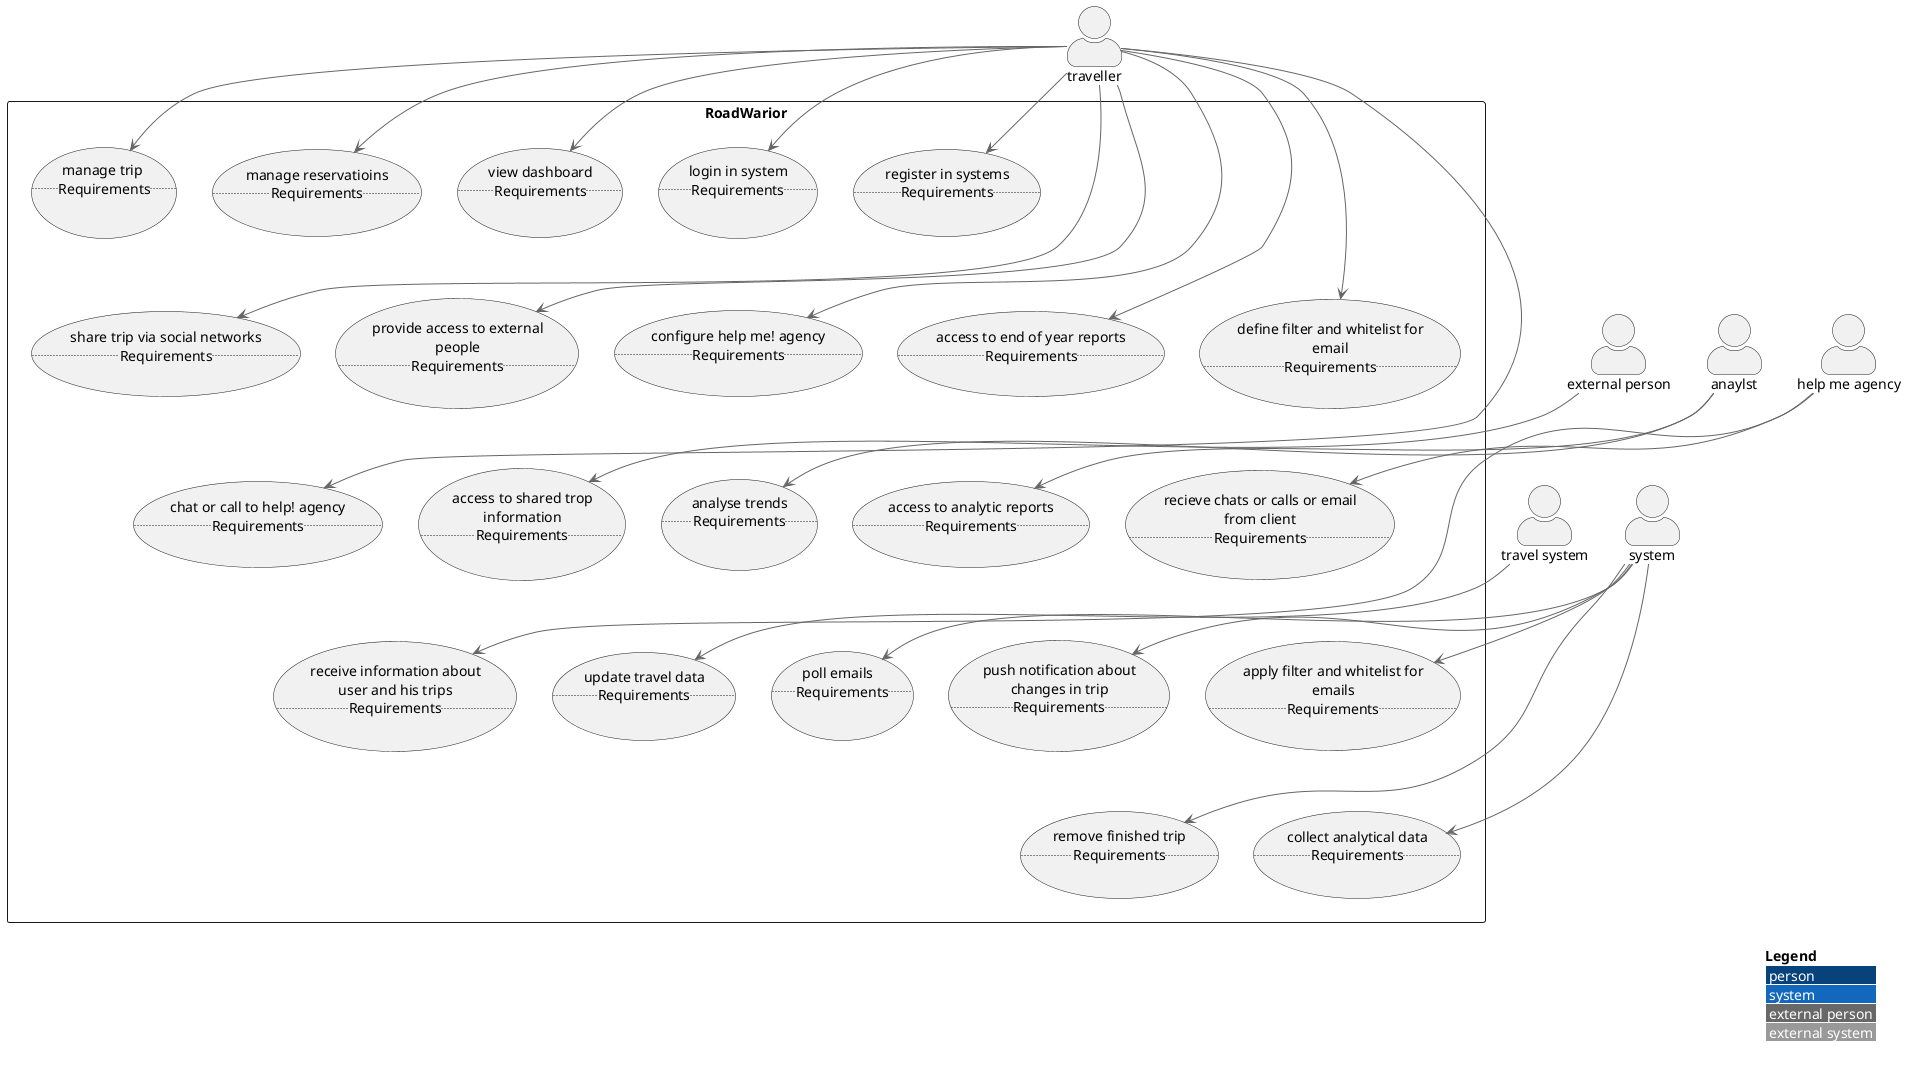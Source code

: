 @startuml UseCaseOverview
!include <C4/C4_Context>

LAYOUT_WITH_LEGEND()

actor :traveller: as tr
actor :external person: as ep
actor :anaylst: as an
actor :help me agency: as hma
actor :travel system: as ts
actor :system: as sy

rectangle RoadWarior {
    together {
  usecase RIS as "register in systems 
  ..Requirements..
  "
  usecase lis as "login in system
  ..Requirements..
  "
  usecase vd as "view dashboard
  ..Requirements..
  "
  
    usecase mr as "manage reservatioins
  ..Requirements..
  "
  usecase mt as "manage trip
  ..Requirements..
  "
  }
  together  {
    usecase stsn as "share trip via social networks
  ..Requirements..
  "
  usecase patep as "provide access to external people
  ..Requirements..
  "

  usecase cmha as "configure help me! agency
  ..Requirements..
  "
  usecase ater as "access to end of year reports
  ..Requirements..
  "

  usecase dfawfe as "define filter and whitelist for email
  ..Requirements..
  "
    }
  together {
  usecase coctha as "chat or call to help! agency
  ..Requirements..
  "

  usecase atsti as "access to shared trop information
  ..Requirements..
  "

  usecase atar as "access to analytic reports
  ..Requirements..
  "

  usecase at as "analyse trends
  ..Requirements..
  "
  usecase rcocoefc as "recieve chats or calls or email from client
  ..Requirements..
  "
  }
  together {
  usecase riauaht as "receive information about user and his trips
  ..Requirements..
  "
  usecase utd as "update travel data
  ..Requirements..
  "

  usecase pe as "poll emails
  ..Requirements..
  "

    usecase afawfe as "apply filter and whitelist for emails
  ..Requirements..
  "
  usecase pnacit as "push notification about changes in trip
  ..Requirements..
  "
    }
  together {
    usecase rft as "remove finished trip
  ..Requirements..
  "

  usecase cad as "collect analytical data
  ..Requirements..
  "

    }
}

sy --> cad
sy --> rft
sy --> pnacit
sy --> afawfe
sy --> pe

tr --> RIS
tr --> lis
tr --> vd
tr --> mr
tr --> mt
tr --> stsn
tr --> patep
tr --> cmha
tr --> coctha
tr --> ater
tr --> dfawfe

ep --> atsti

an --> at
an --> atar

hma --> rcocoefc
hma --> riauaht

ts --> utd

'Include dependencies, so that they are not in a single line
RIS -[hidden]- stsn
stsn -[hidden]- coctha
coctha -[hidden]- riauaht 
riauaht -[hidden]- rft

@enduml
